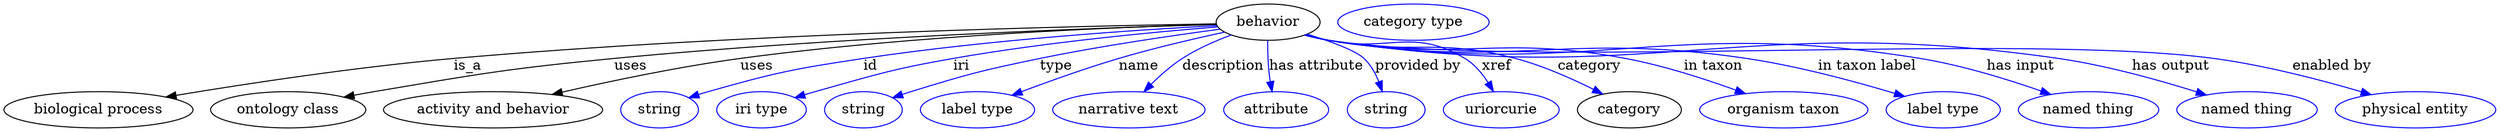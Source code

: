 digraph {
	graph [bb="0,0,2466.9,123"];
	node [label="\N"];
	behavior	[height=0.5,
		label=behavior,
		pos="1250.6,105",
		width=1.4263];
	"biological process"	[height=0.5,
		pos="93.592,18",
		width=2.5998];
	behavior -> "biological process"	[label=is_a,
		lp="460.59,61.5",
		pos="e,160.36,30.635 1199.2,103.32 1071.7,101.28 730.18,93.768 446.59,69 351.09,60.659 241.93,44.109 170.61,32.336"];
	"ontology class"	[height=0.5,
		pos="281.59,18",
		width=2.1304];
	behavior -> "ontology class"	[label=uses,
		lp="622.09,61.5",
		pos="e,336.83,30.548 1199.5,102.67 1090.2,99.505 826.06,90.166 605.59,69 498.85,58.753 472.32,53.856 366.59,36 360.26,34.931 353.68,33.746 \
347.11,32.514"];
	"activity and behavior"	[height=0.5,
		pos="484.59,18",
		width=3.015];
	behavior -> "activity and behavior"	[label=uses,
		lp="747.09,61.5",
		pos="e,543.37,33.246 1199.4,102.82 1106,100.15 901.42,92.005 730.59,69 670.18,60.865 602.35,46.694 553.24,35.511"];
	id	[color=blue,
		height=0.5,
		label=string,
		pos="649.59,18",
		width=1.0652];
	behavior -> id	[color=blue,
		label=id,
		lp="859.59,61.5",
		pos="e,678.59,29.954 1200.1,101.54 1124.3,97.398 976.75,87.606 852.59,69 782.94,58.562 765.38,55.131 697.59,36 694.49,35.124 691.29,34.151 \
688.09,33.129",
		style=solid];
	iri	[color=blue,
		height=0.5,
		label="iri type",
		pos="750.59,18",
		width=1.2277];
	behavior -> iri	[color=blue,
		label=iri,
		lp="949.59,61.5",
		pos="e,783.9,29.879 1200.8,100.27 1139.5,95.235 1032.4,85.012 941.59,69 879.91,58.121 864.94,52.747 804.59,36 801.02,35.009 797.33,33.941 \
793.63,32.84",
		style=solid];
	type	[color=blue,
		height=0.5,
		label=string,
		pos="851.59,18",
		width=1.0652];
	behavior -> type	[color=blue,
		label=type,
		lp="1041.6,61.5",
		pos="e,880.53,29.944 1202.9,97.994 1157.2,91.902 1086.4,81.59 1025.6,69 968.49,57.17 954.29,53.27 898.59,36 895.83,35.145 893,34.225 \
890.15,33.271",
		style=solid];
	name	[color=blue,
		height=0.5,
		label="label type",
		pos="964.59,18",
		width=1.5707];
	behavior -> name	[color=blue,
		label=name,
		lp="1123.6,61.5",
		pos="e,998.51,32.403 1207.5,95.064 1178,88.631 1138.2,79.298 1103.6,69 1071.2,59.349 1035.3,46.381 1008.1,36.07",
		style=solid];
	description	[color=blue,
		height=0.5,
		label="narrative text",
		pos="1114.6,18",
		width=2.0943];
	behavior -> description	[color=blue,
		label=description,
		lp="1206.1,61.5",
		pos="e,1128.8,36.011 1213.5,92.264 1198,86.487 1180.2,78.665 1165.6,69 1154.9,61.925 1144.5,52.383 1135.9,43.532",
		style=solid];
	"has attribute"	[color=blue,
		height=0.5,
		label=attribute,
		pos="1259.6,18",
		width=1.4443];
	behavior -> "has attribute"	[color=blue,
		label="has attribute",
		lp="1298.6,61.5",
		pos="e,1255,35.966 1250.1,86.814 1250,77.14 1250.3,64.858 1251.6,54 1251.9,51.309 1252.4,48.522 1252.9,45.749",
		style=solid];
	"provided by"	[color=blue,
		height=0.5,
		label=string,
		pos="1367.6,18",
		width=1.0652];
	behavior -> "provided by"	[color=blue,
		label="provided by",
		lp="1399.1,61.5",
		pos="e,1363.7,36.312 1289.4,93.07 1311.8,86.141 1337.1,77.007 1345.6,69 1352.2,62.743 1357,54.117 1360.4,45.79",
		style=solid];
	xref	[color=blue,
		height=0.5,
		label=uriorcurie,
		pos="1481.6,18",
		width=1.5887];
	behavior -> xref	[color=blue,
		label=xref,
		lp="1477.1,61.5",
		pos="e,1473.8,36.242 1287.8,92.553 1295.3,90.506 1303.2,88.538 1310.6,87 1369.9,74.718 1393.7,100.1 1445.6,69 1455.1,63.311 1462.8,54.05 \
1468.6,45.034",
		style=solid];
	category	[height=0.5,
		pos="1608.6,18",
		width=1.4263];
	behavior -> category	[color=blue,
		label=category,
		lp="1569.1,61.5",
		pos="e,1582.1,33.648 1287.5,92.431 1295.1,90.368 1303,88.426 1310.6,87 1391.8,71.679 1415.7,89.981 1495.6,69 1522.5,61.928 1551.2,49.175 \
1572.9,38.319",
		style=solid];
	"in taxon"	[color=blue,
		height=0.5,
		label="organism taxon",
		pos="1761.6,18",
		width=2.3109];
	behavior -> "in taxon"	[color=blue,
		label="in taxon",
		lp="1691.6,61.5",
		pos="e,1723.6,34.036 1287.1,92.305 1294.8,90.225 1302.9,88.308 1310.6,87 1439.6,65.03 1475.9,93.046 1604.6,69 1642.1,61.983 1683.2,48.68 \
1714,37.559",
		style=solid];
	"in taxon label"	[color=blue,
		height=0.5,
		label="label type",
		pos="1919.6,18",
		width=1.5707];
	behavior -> "in taxon label"	[color=blue,
		label="in taxon label",
		lp="1844.1,61.5",
		pos="e,1881.2,31.366 1287.1,92.2 1294.8,90.127 1302.9,88.24 1310.6,87 1492.4,57.699 1542.4,95.966 1724.6,69 1775.5,61.468 1832.3,46.069 \
1871.4,34.338",
		style=solid];
	"has input"	[color=blue,
		height=0.5,
		label="named thing",
		pos="2063.6,18",
		width=1.9318];
	behavior -> "has input"	[color=blue,
		label="has input",
		lp="1996.1,61.5",
		pos="e,2026.1,33.286 1286.8,92.21 1294.5,90.109 1302.8,88.208 1310.6,87 1568.1,47.185 1639.4,110.72 1896.6,69 1937.9,62.303 1983.3,48.265 \
2016.3,36.763",
		style=solid];
	"has output"	[color=blue,
		height=0.5,
		label="named thing",
		pos="2220.6,18",
		width=1.9318];
	behavior -> "has output"	[color=blue,
		label="has output",
		lp="2145.1,61.5",
		pos="e,2180.3,32.739 1286.8,92.175 1294.5,90.076 1302.8,88.185 1310.6,87 1628.4,38.809 1715.4,114.83 2033.6,69 2080.9,62.182 2133.4,47.497 \
2170.7,35.796",
		style=solid];
	"enabled by"	[color=blue,
		height=0.5,
		label="physical entity",
		pos="2387.6,18",
		width=2.2026];
	behavior -> "enabled by"	[color=blue,
		label="enabled by",
		lp="2305.1,61.5",
		pos="e,2343.7,33.013 1286.8,92.149 1294.5,90.052 1302.8,88.168 1310.6,87 1503.4,58.196 1994.4,94.801 2187.6,69 2238,62.275 2294,47.631 \
2333.9,35.921",
		style=solid];
	"named thing_category"	[color=blue,
		height=0.5,
		label="category type",
		pos="1394.6,105",
		width=2.0762];
}
